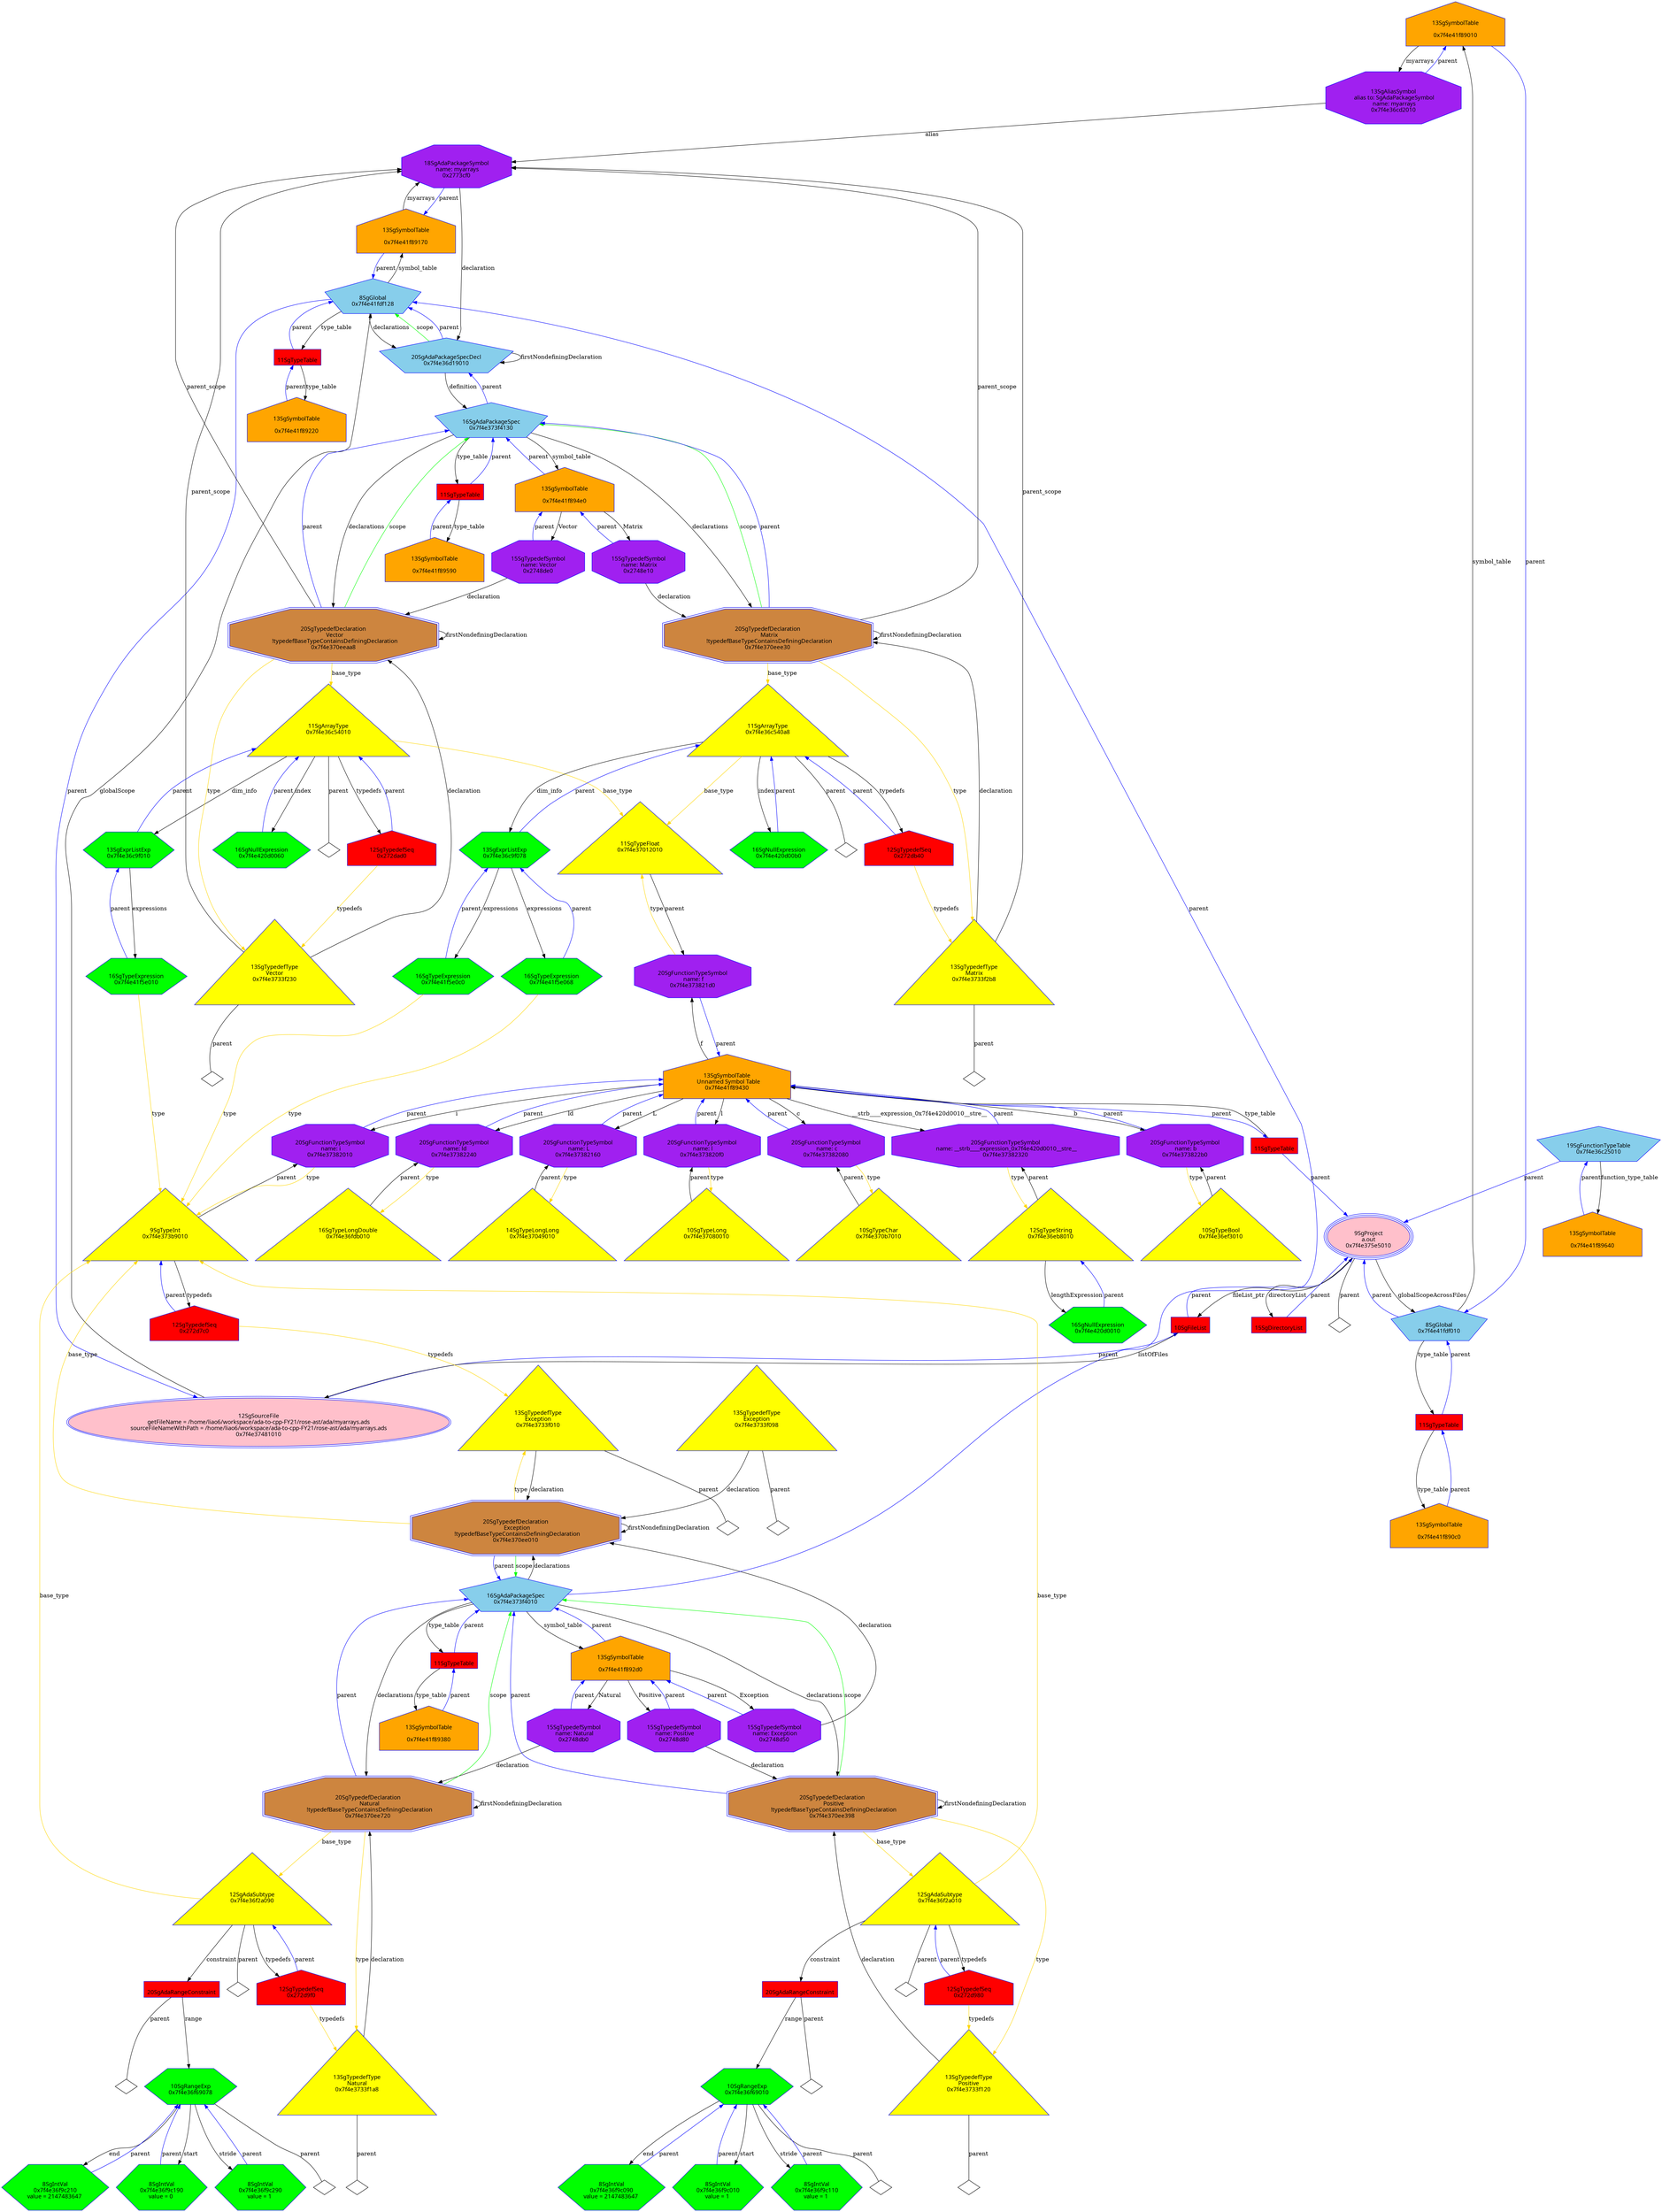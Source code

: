 digraph "Gmyarrays.ads.dot" {
"0x7f4e41f89010"[label="\n13SgSymbolTable\n  \n  0x7f4e41f89010  " shape=house,regular=0,URL="\N",tooltip="more info at \N",sides=5,peripheries=1,color="blue",fillcolor=orange,fontname="7x13bold",fontcolor=black,style=filled];
"0x7f4e41f89010" -> "0x7f4e36cd2010"[label="myarrays" dir=forward ];
"0x7f4e41f89010" -> "0x7f4e41fdf010"[label="parent" color="blue" dir=forward ];
"0x7f4e41f890c0"[label="\n13SgSymbolTable\n  \n  0x7f4e41f890c0  " shape=house,regular=0,URL="\N",tooltip="more info at \N",sides=5,peripheries=1,color="blue",fillcolor=orange,fontname="7x13bold",fontcolor=black,style=filled];
"0x7f4e41f890c0" -> "0x2686b60"[label="parent" color="blue" dir=forward ];
"0x7f4e41f89170"[label="\n13SgSymbolTable\n  \n  0x7f4e41f89170  " shape=house,regular=0,URL="\N",tooltip="more info at \N",sides=5,peripheries=1,color="blue",fillcolor=orange,fontname="7x13bold",fontcolor=black,style=filled];
"0x7f4e41f89170" -> "0x2773cf0"[label="myarrays" dir=forward ];
"0x7f4e41f89170" -> "0x7f4e41fdf128"[label="parent" color="blue" dir=forward ];
"0x7f4e41f89220"[label="\n13SgSymbolTable\n  \n  0x7f4e41f89220  " shape=house,regular=0,URL="\N",tooltip="more info at \N",sides=5,peripheries=1,color="blue",fillcolor=orange,fontname="7x13bold",fontcolor=black,style=filled];
"0x7f4e41f89220" -> "0x2686b88"[label="parent" color="blue" dir=forward ];
"0x7f4e41f892d0"[label="\n13SgSymbolTable\n  \n  0x7f4e41f892d0  " shape=house,regular=0,URL="\N",tooltip="more info at \N",sides=5,peripheries=1,color="blue",fillcolor=orange,fontname="7x13bold",fontcolor=black,style=filled];
"0x7f4e41f892d0" -> "0x2748db0"[label="Natural" dir=forward ];
"0x7f4e41f892d0" -> "0x2748d80"[label="Positive" dir=forward ];
"0x7f4e41f892d0" -> "0x2748d50"[label="Exception" dir=forward ];
"0x7f4e41f892d0" -> "0x7f4e373f4010"[label="parent" color="blue" dir=forward ];
"0x7f4e41f89380"[label="\n13SgSymbolTable\n  \n  0x7f4e41f89380  " shape=house,regular=0,URL="\N",tooltip="more info at \N",sides=5,peripheries=1,color="blue",fillcolor=orange,fontname="7x13bold",fontcolor=black,style=filled];
"0x7f4e41f89380" -> "0x2686bb0"[label="parent" color="blue" dir=forward ];
"0x7f4e41f89430"[label="\n13SgSymbolTable\n  Unnamed Symbol Table\n  0x7f4e41f89430  " shape=house,regular=0,URL="\N",tooltip="more info at \N",sides=5,peripheries=1,color="blue",fillcolor=orange,fontname="7x13bold",fontcolor=black,style=filled];
"0x7f4e41f89430" -> "0x7f4e37382320"[label="__strb____expression_0x7f4e420d0010__stre__" dir=forward ];
"0x7f4e41f89430" -> "0x7f4e373822b0"[label="b" dir=forward ];
"0x7f4e41f89430" -> "0x7f4e37382240"[label="ld" dir=forward ];
"0x7f4e41f89430" -> "0x7f4e373821d0"[label="f" dir=forward ];
"0x7f4e41f89430" -> "0x7f4e37382160"[label="L" dir=forward ];
"0x7f4e41f89430" -> "0x7f4e373820f0"[label="l" dir=forward ];
"0x7f4e41f89430" -> "0x7f4e37382080"[label="c" dir=forward ];
"0x7f4e41f89430" -> "0x7f4e37382010"[label="i" dir=forward ];
"0x7f4e41f89430" -> "0x2686bd8"[label="parent" color="blue" dir=forward ];
"0x7f4e41f894e0"[label="\n13SgSymbolTable\n  \n  0x7f4e41f894e0  " shape=house,regular=0,URL="\N",tooltip="more info at \N",sides=5,peripheries=1,color="blue",fillcolor=orange,fontname="7x13bold",fontcolor=black,style=filled];
"0x7f4e41f894e0" -> "0x2748e10"[label="Matrix" dir=forward ];
"0x7f4e41f894e0" -> "0x2748de0"[label="Vector" dir=forward ];
"0x7f4e41f894e0" -> "0x7f4e373f4130"[label="parent" color="blue" dir=forward ];
"0x7f4e41f89590"[label="\n13SgSymbolTable\n  \n  0x7f4e41f89590  " shape=house,regular=0,URL="\N",tooltip="more info at \N",sides=5,peripheries=1,color="blue",fillcolor=orange,fontname="7x13bold",fontcolor=black,style=filled];
"0x7f4e41f89590" -> "0x2686c00"[label="parent" color="blue" dir=forward ];
"0x7f4e41f89640"[label="\n13SgSymbolTable\n  \n  0x7f4e41f89640  " shape=house,regular=0,URL="\N",tooltip="more info at \N",sides=5,peripheries=1,color="blue",fillcolor=orange,fontname="7x13bold",fontcolor=black,style=filled];
"0x7f4e41f89640" -> "0x7f4e36c25010"[label="parent" color="blue" dir=forward ];
"0x2760460"[label="\n20SgAdaRangeConstraint" shape=polygon,regular=0,URL="\N",tooltip="more info at \N",sides=4,peripheries=1,color="blue",fillcolor=red,fontname="7x13bold",fontcolor=black,style=filled];
"0x2760460" -> "0x7f4e36f69010"[label="range" dir=forward ];
"0x2760460" -> "0x2760460__parent__null"[label="parent" dir=none ];
"0x2760460__parent__null"[label="" shape=diamond ];
"0x2760488"[label="\n20SgAdaRangeConstraint" shape=polygon,regular=0,URL="\N",tooltip="more info at \N",sides=4,peripheries=1,color="blue",fillcolor=red,fontname="7x13bold",fontcolor=black,style=filled];
"0x2760488" -> "0x7f4e36f69078"[label="range" dir=forward ];
"0x2760488" -> "0x2760488__parent__null"[label="parent" dir=none ];
"0x2760488__parent__null"[label="" shape=diamond ];
"0x7f4e37481010"[label="\n12SgSourceFile\n  getFileName = /home/liao6/workspace/ada-to-cpp-FY21/rose-ast/ada/myarrays.ads  \n  sourceFileNameWithPath = /home/liao6/workspace/ada-to-cpp-FY21/rose-ast/ada/myarrays.ads  \n  0x7f4e37481010  " shape=ellipse,regular=0,URL="\N",tooltip="more info at \N",sides=5,peripheries=2,color="blue",fillcolor=pink,fontname="7x13bold",fontcolor=black,style=filled];
"0x7f4e37481010" -> "0x7f4e41fdf128"[label="globalScope" dir=forward ];
"0x7f4e37481010" -> "0x264c100"[label="parent" color="blue" dir=forward ];
"0x264c100"[label="\n10SgFileList" shape=polygon,regular=0,URL="\N",tooltip="more info at \N",sides=4,peripheries=1,color="blue",fillcolor=red,fontname="7x13bold",fontcolor=black,style=filled];
"0x264c100" -> "0x7f4e37481010"[label="listOfFiles" dir=forward ];
"0x264c100" -> "0x7f4e375e5010"[label="parent" color="blue" dir=forward ];
"0x266b510"[label="\n15SgDirectoryList" shape=polygon,regular=0,URL="\N",tooltip="more info at \N",sides=4,peripheries=1,color="blue",fillcolor=red,fontname="7x13bold",fontcolor=black,style=filled];
"0x266b510" -> "0x7f4e375e5010"[label="parent" color="blue" dir=forward ];
"0x7f4e375e5010"[label="\n9SgProject\n  a.out  \n  0x7f4e375e5010  " shape=ellipse,regular=0,URL="\N",tooltip="more info at \N",sides=5,peripheries=3,color="blue",fillcolor=pink,fontname="7x13bold",fontcolor=black,style=filled];
"0x7f4e375e5010" -> "0x264c100"[label="fileList_ptr" dir=forward ];
"0x7f4e375e5010" -> "0x266b510"[label="directoryList" dir=forward ];
"0x7f4e375e5010" -> "0x7f4e41fdf010"[label="globalScopeAcrossFiles" dir=forward ];
"0x7f4e375e5010" -> "0x7f4e375e5010__parent__null"[label="parent" dir=none ];
"0x7f4e375e5010__parent__null"[label="" shape=diamond ];
"0x272d7c0"[label="\n12SgTypedefSeq\n  0x272d7c0  " shape=house,regular=0,URL="\N",tooltip="more info at \N",sides=5,peripheries=1,color="blue",fillcolor=red,fontname="7x13bold",fontcolor=black,style=filled];
"0x272d7c0" -> "0x7f4e3733f010"[label="typedefs" color="gold1" dir=forward ];
"0x272d7c0" -> "0x7f4e373b9010"[label="parent" color="blue" dir=forward ];
"0x272d980"[label="\n12SgTypedefSeq\n  0x272d980  " shape=house,regular=0,URL="\N",tooltip="more info at \N",sides=5,peripheries=1,color="blue",fillcolor=red,fontname="7x13bold",fontcolor=black,style=filled];
"0x272d980" -> "0x7f4e3733f120"[label="typedefs" color="gold1" dir=forward ];
"0x272d980" -> "0x7f4e36f2a010"[label="parent" color="blue" dir=forward ];
"0x272d9f0"[label="\n12SgTypedefSeq\n  0x272d9f0  " shape=house,regular=0,URL="\N",tooltip="more info at \N",sides=5,peripheries=1,color="blue",fillcolor=red,fontname="7x13bold",fontcolor=black,style=filled];
"0x272d9f0" -> "0x7f4e3733f1a8"[label="typedefs" color="gold1" dir=forward ];
"0x272d9f0" -> "0x7f4e36f2a090"[label="parent" color="blue" dir=forward ];
"0x272dad0"[label="\n12SgTypedefSeq\n  0x272dad0  " shape=house,regular=0,URL="\N",tooltip="more info at \N",sides=5,peripheries=1,color="blue",fillcolor=red,fontname="7x13bold",fontcolor=black,style=filled];
"0x272dad0" -> "0x7f4e3733f230"[label="typedefs" color="gold1" dir=forward ];
"0x272dad0" -> "0x7f4e36c54010"[label="parent" color="blue" dir=forward ];
"0x272db40"[label="\n12SgTypedefSeq\n  0x272db40  " shape=house,regular=0,URL="\N",tooltip="more info at \N",sides=5,peripheries=1,color="blue",fillcolor=red,fontname="7x13bold",fontcolor=black,style=filled];
"0x272db40" -> "0x7f4e3733f2b8"[label="typedefs" color="gold1" dir=forward ];
"0x272db40" -> "0x7f4e36c540a8"[label="parent" color="blue" dir=forward ];
"0x2686b60"[label="\n11SgTypeTable" shape=polygon,regular=0,URL="\N",tooltip="more info at \N",sides=4,peripheries=1,color="blue",fillcolor=red,fontname="7x13bold",fontcolor=black,style=filled];
"0x2686b60" -> "0x7f4e41f890c0"[label="type_table" dir=forward ];
"0x2686b60" -> "0x7f4e41fdf010"[label="parent" color="blue" dir=forward ];
"0x2686b88"[label="\n11SgTypeTable" shape=polygon,regular=0,URL="\N",tooltip="more info at \N",sides=4,peripheries=1,color="blue",fillcolor=red,fontname="7x13bold",fontcolor=black,style=filled];
"0x2686b88" -> "0x7f4e41f89220"[label="type_table" dir=forward ];
"0x2686b88" -> "0x7f4e41fdf128"[label="parent" color="blue" dir=forward ];
"0x2686bb0"[label="\n11SgTypeTable" shape=polygon,regular=0,URL="\N",tooltip="more info at \N",sides=4,peripheries=1,color="blue",fillcolor=red,fontname="7x13bold",fontcolor=black,style=filled];
"0x2686bb0" -> "0x7f4e41f89380"[label="type_table" dir=forward ];
"0x2686bb0" -> "0x7f4e373f4010"[label="parent" color="blue" dir=forward ];
"0x2686bd8"[label="\n11SgTypeTable" shape=polygon,regular=0,URL="\N",tooltip="more info at \N",sides=4,peripheries=1,color="blue",fillcolor=red,fontname="7x13bold",fontcolor=black,style=filled];
"0x2686bd8" -> "0x7f4e41f89430"[label="type_table" dir=forward ];
"0x2686bd8" -> "0x7f4e375e5010"[label="parent" color="blue" dir=forward ];
"0x2686c00"[label="\n11SgTypeTable" shape=polygon,regular=0,URL="\N",tooltip="more info at \N",sides=4,peripheries=1,color="blue",fillcolor=red,fontname="7x13bold",fontcolor=black,style=filled];
"0x2686c00" -> "0x7f4e41f89590"[label="type_table" dir=forward ];
"0x2686c00" -> "0x7f4e373f4130"[label="parent" color="blue" dir=forward ];
"0x7f4e370b7010"[label="\n10SgTypeChar\n  0x7f4e370b7010  \n   \n   " shape=polygon,regular=0,URL="\N",tooltip="more info at \N",sides=3,peripheries=1,color="blue",fillcolor=yellow,fontname="7x13bold",fontcolor=black,style=filled];
"0x7f4e370b7010" -> "0x7f4e37382080"[label="parent" dir=forward ];
"0x7f4e373b9010"[label="\n9SgTypeInt\n  0x7f4e373b9010  \n   \n   " shape=polygon,regular=0,URL="\N",tooltip="more info at \N",sides=3,peripheries=1,color="blue",fillcolor=yellow,fontname="7x13bold",fontcolor=black,style=filled];
"0x7f4e373b9010" -> "0x272d7c0"[label="typedefs" dir=forward ];
"0x7f4e373b9010" -> "0x7f4e37382010"[label="parent" dir=forward ];
"0x7f4e37080010"[label="\n10SgTypeLong\n  0x7f4e37080010  \n   \n   " shape=polygon,regular=0,URL="\N",tooltip="more info at \N",sides=3,peripheries=1,color="blue",fillcolor=yellow,fontname="7x13bold",fontcolor=black,style=filled];
"0x7f4e37080010" -> "0x7f4e373820f0"[label="parent" dir=forward ];
"0x7f4e37012010"[label="\n11SgTypeFloat\n  0x7f4e37012010  \n   \n   " shape=polygon,regular=0,URL="\N",tooltip="more info at \N",sides=3,peripheries=1,color="blue",fillcolor=yellow,fontname="7x13bold",fontcolor=black,style=filled];
"0x7f4e37012010" -> "0x7f4e373821d0"[label="parent" dir=forward ];
"0x7f4e37049010"[label="\n14SgTypeLongLong\n  0x7f4e37049010  \n   \n   " shape=polygon,regular=0,URL="\N",tooltip="more info at \N",sides=3,peripheries=1,color="blue",fillcolor=yellow,fontname="7x13bold",fontcolor=black,style=filled];
"0x7f4e37049010" -> "0x7f4e37382160"[label="parent" dir=forward ];
"0x7f4e36fdb010"[label="\n16SgTypeLongDouble\n  0x7f4e36fdb010  \n   \n   " shape=polygon,regular=0,URL="\N",tooltip="more info at \N",sides=3,peripheries=1,color="blue",fillcolor=yellow,fontname="7x13bold",fontcolor=black,style=filled];
"0x7f4e36fdb010" -> "0x7f4e37382240"[label="parent" dir=forward ];
"0x7f4e36eb8010"[label="\n12SgTypeString\n  0x7f4e36eb8010  \n   \n   " shape=polygon,regular=0,URL="\N",tooltip="more info at \N",sides=3,peripheries=1,color="blue",fillcolor=yellow,fontname="7x13bold",fontcolor=black,style=filled];
"0x7f4e36eb8010" -> "0x7f4e420d0010"[label="lengthExpression" dir=forward ];
"0x7f4e36eb8010" -> "0x7f4e37382320"[label="parent" dir=forward ];
"0x7f4e36ef3010"[label="\n10SgTypeBool\n  0x7f4e36ef3010  \n   \n   " shape=polygon,regular=0,URL="\N",tooltip="more info at \N",sides=3,peripheries=1,color="blue",fillcolor=yellow,fontname="7x13bold",fontcolor=black,style=filled];
"0x7f4e36ef3010" -> "0x7f4e373822b0"[label="parent" dir=forward ];
"0x7f4e3733f010"[label="\n13SgTypedefType\nException\n  0x7f4e3733f010  \n   \n   " shape=polygon,regular=0,URL="\N",tooltip="more info at \N",sides=3,peripheries=1,color="blue",fillcolor=yellow,fontname="7x13bold",fontcolor=black,style=filled];
"0x7f4e3733f010" -> "0x7f4e370ee010"[label="declaration" dir=forward ];
"0x7f4e3733f010" -> "0x7f4e3733f010__parent__null"[label="parent" dir=none ];
"0x7f4e3733f010__parent__null"[label="" shape=diamond ];
"0x7f4e3733f098"[label="\n13SgTypedefType\nException\n  0x7f4e3733f098  \n   \n   " shape=polygon,regular=0,URL="\N",tooltip="more info at \N",sides=3,peripheries=1,color="blue",fillcolor=yellow,fontname="7x13bold",fontcolor=black,style=filled];
"0x7f4e3733f098" -> "0x7f4e370ee010"[label="declaration" dir=forward ];
"0x7f4e3733f098" -> "0x7f4e3733f098__parent__null"[label="parent" dir=none ];
"0x7f4e3733f098__parent__null"[label="" shape=diamond ];
"0x7f4e3733f120"[label="\n13SgTypedefType\nPositive\n  0x7f4e3733f120  \n   \n   " shape=polygon,regular=0,URL="\N",tooltip="more info at \N",sides=3,peripheries=1,color="blue",fillcolor=yellow,fontname="7x13bold",fontcolor=black,style=filled];
"0x7f4e3733f120" -> "0x7f4e370ee398"[label="declaration" dir=forward ];
"0x7f4e3733f120" -> "0x7f4e3733f120__parent__null"[label="parent" dir=none ];
"0x7f4e3733f120__parent__null"[label="" shape=diamond ];
"0x7f4e3733f1a8"[label="\n13SgTypedefType\nNatural\n  0x7f4e3733f1a8  \n   \n   " shape=polygon,regular=0,URL="\N",tooltip="more info at \N",sides=3,peripheries=1,color="blue",fillcolor=yellow,fontname="7x13bold",fontcolor=black,style=filled];
"0x7f4e3733f1a8" -> "0x7f4e370ee720"[label="declaration" dir=forward ];
"0x7f4e3733f1a8" -> "0x7f4e3733f1a8__parent__null"[label="parent" dir=none ];
"0x7f4e3733f1a8__parent__null"[label="" shape=diamond ];
"0x7f4e3733f230"[label="\n13SgTypedefType\nVector\n  0x7f4e3733f230  \n   \n   " shape=polygon,regular=0,URL="\N",tooltip="more info at \N",sides=3,peripheries=1,color="blue",fillcolor=yellow,fontname="7x13bold",fontcolor=black,style=filled];
"0x7f4e3733f230" -> "0x2773cf0"[label="parent_scope" dir=forward ];
"0x7f4e3733f230" -> "0x7f4e370eeaa8"[label="declaration" dir=forward ];
"0x7f4e3733f230" -> "0x7f4e3733f230__parent__null"[label="parent" dir=none ];
"0x7f4e3733f230__parent__null"[label="" shape=diamond ];
"0x7f4e3733f2b8"[label="\n13SgTypedefType\nMatrix\n  0x7f4e3733f2b8  \n   \n   " shape=polygon,regular=0,URL="\N",tooltip="more info at \N",sides=3,peripheries=1,color="blue",fillcolor=yellow,fontname="7x13bold",fontcolor=black,style=filled];
"0x7f4e3733f2b8" -> "0x2773cf0"[label="parent_scope" dir=forward ];
"0x7f4e3733f2b8" -> "0x7f4e370eee30"[label="declaration" dir=forward ];
"0x7f4e3733f2b8" -> "0x7f4e3733f2b8__parent__null"[label="parent" dir=none ];
"0x7f4e3733f2b8__parent__null"[label="" shape=diamond ];
"0x7f4e36c54010"[label="\n11SgArrayType\n  0x7f4e36c54010  \n   \n   " shape=polygon,regular=0,URL="\N",tooltip="more info at \N",sides=3,peripheries=1,color="blue",fillcolor=yellow,fontname="7x13bold",fontcolor=black,style=filled];
"0x7f4e36c54010" -> "0x7f4e37012010"[label="base_type" color="gold1" dir=forward ];
"0x7f4e36c54010" -> "0x7f4e420d0060"[label="index" dir=forward ];
"0x7f4e36c54010" -> "0x7f4e36c9f010"[label="dim_info" dir=forward ];
"0x7f4e36c54010" -> "0x272dad0"[label="typedefs" dir=forward ];
"0x7f4e36c54010" -> "0x7f4e36c54010__parent__null"[label="parent" dir=none ];
"0x7f4e36c54010__parent__null"[label="" shape=diamond ];
"0x7f4e36c540a8"[label="\n11SgArrayType\n  0x7f4e36c540a8  \n   \n   " shape=polygon,regular=0,URL="\N",tooltip="more info at \N",sides=3,peripheries=1,color="blue",fillcolor=yellow,fontname="7x13bold",fontcolor=black,style=filled];
"0x7f4e36c540a8" -> "0x7f4e37012010"[label="base_type" color="gold1" dir=forward ];
"0x7f4e36c540a8" -> "0x7f4e420d00b0"[label="index" dir=forward ];
"0x7f4e36c540a8" -> "0x7f4e36c9f078"[label="dim_info" dir=forward ];
"0x7f4e36c540a8" -> "0x272db40"[label="typedefs" dir=forward ];
"0x7f4e36c540a8" -> "0x7f4e36c540a8__parent__null"[label="parent" dir=none ];
"0x7f4e36c540a8__parent__null"[label="" shape=diamond ];
"0x7f4e36f2a010"[label="\n12SgAdaSubtype\n  0x7f4e36f2a010  \n   \n   " shape=polygon,regular=0,URL="\N",tooltip="more info at \N",sides=3,peripheries=1,color="blue",fillcolor=yellow,fontname="7x13bold",fontcolor=black,style=filled];
"0x7f4e36f2a010" -> "0x7f4e373b9010"[label="base_type" color="gold1" dir=forward ];
"0x7f4e36f2a010" -> "0x2760460"[label="constraint" dir=forward ];
"0x7f4e36f2a010" -> "0x272d980"[label="typedefs" dir=forward ];
"0x7f4e36f2a010" -> "0x7f4e36f2a010__parent__null"[label="parent" dir=none ];
"0x7f4e36f2a010__parent__null"[label="" shape=diamond ];
"0x7f4e36f2a090"[label="\n12SgAdaSubtype\n  0x7f4e36f2a090  \n   \n   " shape=polygon,regular=0,URL="\N",tooltip="more info at \N",sides=3,peripheries=1,color="blue",fillcolor=yellow,fontname="7x13bold",fontcolor=black,style=filled];
"0x7f4e36f2a090" -> "0x7f4e373b9010"[label="base_type" color="gold1" dir=forward ];
"0x7f4e36f2a090" -> "0x2760488"[label="constraint" dir=forward ];
"0x7f4e36f2a090" -> "0x272d9f0"[label="typedefs" dir=forward ];
"0x7f4e36f2a090" -> "0x7f4e36f2a090__parent__null"[label="parent" dir=none ];
"0x7f4e36f2a090__parent__null"[label="" shape=diamond ];
"0x7f4e41fdf010"[label="\n8SgGlobal\n  0x7f4e41fdf010  " shape=polygon,regular=0,URL="\N",tooltip="more info at \N",sides=5,peripheries=1,color="blue",fillcolor=skyblue,fontname="7x13bold",fontcolor=black,style=filled];
"0x7f4e41fdf010" -> "0x7f4e41f89010"[label="symbol_table" dir=forward ];
"0x7f4e41fdf010" -> "0x2686b60"[label="type_table" dir=forward ];
"0x7f4e41fdf010" -> "0x7f4e375e5010"[label="parent" color="blue" dir=forward ];
"0x7f4e41fdf128"[label="\n8SgGlobal\n  0x7f4e41fdf128  " shape=polygon,regular=0,URL="\N",tooltip="more info at \N",sides=5,peripheries=1,color="blue",fillcolor=skyblue,fontname="7x13bold",fontcolor=black,style=filled];
"0x7f4e41fdf128" -> "0x7f4e36d19010"[label="declarations" dir=forward ];
"0x7f4e41fdf128" -> "0x7f4e41f89170"[label="symbol_table" dir=forward ];
"0x7f4e41fdf128" -> "0x2686b88"[label="type_table" dir=forward ];
"0x7f4e41fdf128" -> "0x7f4e37481010"[label="parent" color="blue" dir=forward ];
"0x7f4e36c25010"[label="\n19SgFunctionTypeTable\n  0x7f4e36c25010  " shape=polygon,regular=0,URL="\N",tooltip="more info at \N",sides=5,peripheries=1,color="blue",fillcolor=skyblue,fontname="7x13bold",fontcolor=black,style=filled];
"0x7f4e36c25010" -> "0x7f4e41f89640"[label="function_type_table" dir=forward ];
"0x7f4e36c25010" -> "0x7f4e375e5010"[label="parent" color="blue" dir=forward ];
"0x7f4e370ee010"[label="\n20SgTypedefDeclaration\n  Exception\n  !typedefBaseTypeContainsDefiningDeclaration\n  0x7f4e370ee010  " shape=polygon,regular=0,URL="\N",tooltip="more info at \N",sides=8,peripheries=2,color="blue",fillcolor=peru,fontname="7x13bold",fontcolor=black,style=filled];
"0x7f4e370ee010" -> "0x7f4e373b9010"[label="base_type" color="gold1" dir=forward ];
"0x7f4e370ee010" -> "0x7f4e3733f010"[label="type" color="gold1" dir=forward ];
"0x7f4e370ee010" -> "0x7f4e373f4010"[label="scope" color="green" dir=forward ];
"0x7f4e370ee010" -> "0x7f4e370ee010"[label="firstNondefiningDeclaration" dir=forward ];
"0x7f4e370ee010" -> "0x7f4e373f4010"[label="parent" color="blue" dir=forward ];
"0x7f4e370ee398"[label="\n20SgTypedefDeclaration\n  Positive\n  !typedefBaseTypeContainsDefiningDeclaration\n  0x7f4e370ee398  " shape=polygon,regular=0,URL="\N",tooltip="more info at \N",sides=8,peripheries=2,color="blue",fillcolor=peru,fontname="7x13bold",fontcolor=black,style=filled];
"0x7f4e370ee398" -> "0x7f4e36f2a010"[label="base_type" color="gold1" dir=forward ];
"0x7f4e370ee398" -> "0x7f4e3733f120"[label="type" color="gold1" dir=forward ];
"0x7f4e370ee398" -> "0x7f4e373f4010"[label="scope" color="green" dir=forward ];
"0x7f4e370ee398" -> "0x7f4e370ee398"[label="firstNondefiningDeclaration" dir=forward ];
"0x7f4e370ee398" -> "0x7f4e373f4010"[label="parent" color="blue" dir=forward ];
"0x7f4e370ee720"[label="\n20SgTypedefDeclaration\n  Natural\n  !typedefBaseTypeContainsDefiningDeclaration\n  0x7f4e370ee720  " shape=polygon,regular=0,URL="\N",tooltip="more info at \N",sides=8,peripheries=2,color="blue",fillcolor=peru,fontname="7x13bold",fontcolor=black,style=filled];
"0x7f4e370ee720" -> "0x7f4e36f2a090"[label="base_type" color="gold1" dir=forward ];
"0x7f4e370ee720" -> "0x7f4e3733f1a8"[label="type" color="gold1" dir=forward ];
"0x7f4e370ee720" -> "0x7f4e373f4010"[label="scope" color="green" dir=forward ];
"0x7f4e370ee720" -> "0x7f4e370ee720"[label="firstNondefiningDeclaration" dir=forward ];
"0x7f4e370ee720" -> "0x7f4e373f4010"[label="parent" color="blue" dir=forward ];
"0x7f4e370eeaa8"[label="\n20SgTypedefDeclaration\n  Vector\n  !typedefBaseTypeContainsDefiningDeclaration\n  0x7f4e370eeaa8  " shape=polygon,regular=0,URL="\N",tooltip="more info at \N",sides=8,peripheries=2,color="blue",fillcolor=peru,fontname="7x13bold",fontcolor=black,style=filled];
"0x7f4e370eeaa8" -> "0x7f4e36c54010"[label="base_type" color="gold1" dir=forward ];
"0x7f4e370eeaa8" -> "0x7f4e3733f230"[label="type" color="gold1" dir=forward ];
"0x7f4e370eeaa8" -> "0x2773cf0"[label="parent_scope" dir=forward ];
"0x7f4e370eeaa8" -> "0x7f4e373f4130"[label="scope" color="green" dir=forward ];
"0x7f4e370eeaa8" -> "0x7f4e370eeaa8"[label="firstNondefiningDeclaration" dir=forward ];
"0x7f4e370eeaa8" -> "0x7f4e373f4130"[label="parent" color="blue" dir=forward ];
"0x7f4e370eee30"[label="\n20SgTypedefDeclaration\n  Matrix\n  !typedefBaseTypeContainsDefiningDeclaration\n  0x7f4e370eee30  " shape=polygon,regular=0,URL="\N",tooltip="more info at \N",sides=8,peripheries=2,color="blue",fillcolor=peru,fontname="7x13bold",fontcolor=black,style=filled];
"0x7f4e370eee30" -> "0x7f4e36c540a8"[label="base_type" color="gold1" dir=forward ];
"0x7f4e370eee30" -> "0x7f4e3733f2b8"[label="type" color="gold1" dir=forward ];
"0x7f4e370eee30" -> "0x2773cf0"[label="parent_scope" dir=forward ];
"0x7f4e370eee30" -> "0x7f4e373f4130"[label="scope" color="green" dir=forward ];
"0x7f4e370eee30" -> "0x7f4e370eee30"[label="firstNondefiningDeclaration" dir=forward ];
"0x7f4e370eee30" -> "0x7f4e373f4130"[label="parent" color="blue" dir=forward ];
"0x7f4e373f4010"[label="\n16SgAdaPackageSpec\n  0x7f4e373f4010  " shape=polygon,regular=0,URL="\N",tooltip="more info at \N",sides=5,peripheries=1,color="blue",fillcolor=skyblue,fontname="7x13bold",fontcolor=black,style=filled];
"0x7f4e373f4010" -> "0x7f4e370ee010"[label="declarations" dir=forward ];
"0x7f4e373f4010" -> "0x7f4e370ee398"[label="declarations" dir=forward ];
"0x7f4e373f4010" -> "0x7f4e370ee720"[label="declarations" dir=forward ];
"0x7f4e373f4010" -> "0x7f4e41f892d0"[label="symbol_table" dir=forward ];
"0x7f4e373f4010" -> "0x2686bb0"[label="type_table" dir=forward ];
"0x7f4e373f4010" -> "0x7f4e41fdf128"[label="parent" color="blue" dir=forward ];
"0x7f4e373f4130"[label="\n16SgAdaPackageSpec\n  0x7f4e373f4130  " shape=polygon,regular=0,URL="\N",tooltip="more info at \N",sides=5,peripheries=1,color="blue",fillcolor=skyblue,fontname="7x13bold",fontcolor=black,style=filled];
"0x7f4e373f4130" -> "0x7f4e370eeaa8"[label="declarations" dir=forward ];
"0x7f4e373f4130" -> "0x7f4e370eee30"[label="declarations" dir=forward ];
"0x7f4e373f4130" -> "0x7f4e41f894e0"[label="symbol_table" dir=forward ];
"0x7f4e373f4130" -> "0x2686c00"[label="type_table" dir=forward ];
"0x7f4e373f4130" -> "0x7f4e36d19010"[label="parent" color="blue" dir=forward ];
"0x7f4e36d19010"[label="\n20SgAdaPackageSpecDecl\n  0x7f4e36d19010  " shape=polygon,regular=0,URL="\N",tooltip="more info at \N",sides=5,peripheries=1,color="blue",fillcolor=skyblue,fontname="7x13bold",fontcolor=black,style=filled];
"0x7f4e36d19010" -> "0x7f4e373f4130"[label="definition" dir=forward ];
"0x7f4e36d19010" -> "0x7f4e41fdf128"[label="scope" color="green" dir=forward ];
"0x7f4e36d19010" -> "0x7f4e36d19010"[label="firstNondefiningDeclaration" dir=forward ];
"0x7f4e36d19010" -> "0x7f4e41fdf128"[label="parent" color="blue" dir=forward ];
"0x7f4e41f5e010"[label="\n16SgTypeExpression\n  0x7f4e41f5e010  " shape=polygon,regular=0,URL="\N",tooltip="more info at \N",sides=6,peripheries=1,color="blue",fillcolor=green,fontname="7x13bold",fontcolor=black,style=filled];
"0x7f4e41f5e010" -> "0x7f4e373b9010"[label="type" color="gold1" dir=forward ];
"0x7f4e41f5e010" -> "0x7f4e36c9f010"[label="parent" color="blue" dir=forward ];
"0x7f4e41f5e068"[label="\n16SgTypeExpression\n  0x7f4e41f5e068  " shape=polygon,regular=0,URL="\N",tooltip="more info at \N",sides=6,peripheries=1,color="blue",fillcolor=green,fontname="7x13bold",fontcolor=black,style=filled];
"0x7f4e41f5e068" -> "0x7f4e373b9010"[label="type" color="gold1" dir=forward ];
"0x7f4e41f5e068" -> "0x7f4e36c9f078"[label="parent" color="blue" dir=forward ];
"0x7f4e41f5e0c0"[label="\n16SgTypeExpression\n  0x7f4e41f5e0c0  " shape=polygon,regular=0,URL="\N",tooltip="more info at \N",sides=6,peripheries=1,color="blue",fillcolor=green,fontname="7x13bold",fontcolor=black,style=filled];
"0x7f4e41f5e0c0" -> "0x7f4e373b9010"[label="type" color="gold1" dir=forward ];
"0x7f4e41f5e0c0" -> "0x7f4e36c9f078"[label="parent" color="blue" dir=forward ];
"0x7f4e36f9c010"[label="\n8SgIntVal\n  0x7f4e36f9c010  \n value = 1  " shape=polygon,regular=0,URL="\N",tooltip="more info at \N",sides=6,peripheries=1,color="blue",fillcolor=green,fontname="7x13bold",fontcolor=black,style=filled];
"0x7f4e36f9c010" -> "0x7f4e36f69010"[label="parent" color="blue" dir=forward ];
"0x7f4e36f9c090"[label="\n8SgIntVal\n  0x7f4e36f9c090  \n value = 2147483647  " shape=polygon,regular=0,URL="\N",tooltip="more info at \N",sides=6,peripheries=1,color="blue",fillcolor=green,fontname="7x13bold",fontcolor=black,style=filled];
"0x7f4e36f9c090" -> "0x7f4e36f69010"[label="parent" color="blue" dir=forward ];
"0x7f4e36f9c110"[label="\n8SgIntVal\n  0x7f4e36f9c110  \n value = 1  " shape=polygon,regular=0,URL="\N",tooltip="more info at \N",sides=6,peripheries=1,color="blue",fillcolor=green,fontname="7x13bold",fontcolor=black,style=filled];
"0x7f4e36f9c110" -> "0x7f4e36f69010"[label="parent" color="blue" dir=forward ];
"0x7f4e36f9c190"[label="\n8SgIntVal\n  0x7f4e36f9c190  \n value = 0  " shape=polygon,regular=0,URL="\N",tooltip="more info at \N",sides=6,peripheries=1,color="blue",fillcolor=green,fontname="7x13bold",fontcolor=black,style=filled];
"0x7f4e36f9c190" -> "0x7f4e36f69078"[label="parent" color="blue" dir=forward ];
"0x7f4e36f9c210"[label="\n8SgIntVal\n  0x7f4e36f9c210  \n value = 2147483647  " shape=polygon,regular=0,URL="\N",tooltip="more info at \N",sides=6,peripheries=1,color="blue",fillcolor=green,fontname="7x13bold",fontcolor=black,style=filled];
"0x7f4e36f9c210" -> "0x7f4e36f69078"[label="parent" color="blue" dir=forward ];
"0x7f4e36f9c290"[label="\n8SgIntVal\n  0x7f4e36f9c290  \n value = 1  " shape=polygon,regular=0,URL="\N",tooltip="more info at \N",sides=6,peripheries=1,color="blue",fillcolor=green,fontname="7x13bold",fontcolor=black,style=filled];
"0x7f4e36f9c290" -> "0x7f4e36f69078"[label="parent" color="blue" dir=forward ];
"0x7f4e420d0010"[label="\n16SgNullExpression\n  0x7f4e420d0010  " shape=polygon,regular=0,URL="\N",tooltip="more info at \N",sides=6,peripheries=1,color="blue",fillcolor=green,fontname="7x13bold",fontcolor=black,style=filled];
"0x7f4e420d0010" -> "0x7f4e36eb8010"[label="parent" color="blue" dir=forward ];
"0x7f4e420d0060"[label="\n16SgNullExpression\n  0x7f4e420d0060  " shape=polygon,regular=0,URL="\N",tooltip="more info at \N",sides=6,peripheries=1,color="blue",fillcolor=green,fontname="7x13bold",fontcolor=black,style=filled];
"0x7f4e420d0060" -> "0x7f4e36c54010"[label="parent" color="blue" dir=forward ];
"0x7f4e420d00b0"[label="\n16SgNullExpression\n  0x7f4e420d00b0  " shape=polygon,regular=0,URL="\N",tooltip="more info at \N",sides=6,peripheries=1,color="blue",fillcolor=green,fontname="7x13bold",fontcolor=black,style=filled];
"0x7f4e420d00b0" -> "0x7f4e36c540a8"[label="parent" color="blue" dir=forward ];
"0x7f4e36f69010"[label="\n10SgRangeExp\n  0x7f4e36f69010  " shape=polygon,regular=0,URL="\N",tooltip="more info at \N",sides=6,peripheries=1,color="blue",fillcolor=green,fontname="7x13bold",fontcolor=black,style=filled];
"0x7f4e36f69010" -> "0x7f4e36f9c010"[label="start" dir=forward ];
"0x7f4e36f69010" -> "0x7f4e36f9c090"[label="end" dir=forward ];
"0x7f4e36f69010" -> "0x7f4e36f9c110"[label="stride" dir=forward ];
"0x7f4e36f69010" -> "0x7f4e36f69010__parent__null"[label="parent" dir=none ];
"0x7f4e36f69010__parent__null"[label="" shape=diamond ];
"0x7f4e36f69078"[label="\n10SgRangeExp\n  0x7f4e36f69078  " shape=polygon,regular=0,URL="\N",tooltip="more info at \N",sides=6,peripheries=1,color="blue",fillcolor=green,fontname="7x13bold",fontcolor=black,style=filled];
"0x7f4e36f69078" -> "0x7f4e36f9c190"[label="start" dir=forward ];
"0x7f4e36f69078" -> "0x7f4e36f9c210"[label="end" dir=forward ];
"0x7f4e36f69078" -> "0x7f4e36f9c290"[label="stride" dir=forward ];
"0x7f4e36f69078" -> "0x7f4e36f69078__parent__null"[label="parent" dir=none ];
"0x7f4e36f69078__parent__null"[label="" shape=diamond ];
"0x7f4e36c9f010"[label="\n13SgExprListExp\n  0x7f4e36c9f010  " shape=polygon,regular=0,URL="\N",tooltip="more info at \N",sides=6,peripheries=1,color="blue",fillcolor=green,fontname="7x13bold",fontcolor=black,style=filled];
"0x7f4e36c9f010" -> "0x7f4e41f5e010"[label="expressions" dir=forward ];
"0x7f4e36c9f010" -> "0x7f4e36c54010"[label="parent" color="blue" dir=forward ];
"0x7f4e36c9f078"[label="\n13SgExprListExp\n  0x7f4e36c9f078  " shape=polygon,regular=0,URL="\N",tooltip="more info at \N",sides=6,peripheries=1,color="blue",fillcolor=green,fontname="7x13bold",fontcolor=black,style=filled];
"0x7f4e36c9f078" -> "0x7f4e41f5e068"[label="expressions" dir=forward ];
"0x7f4e36c9f078" -> "0x7f4e41f5e0c0"[label="expressions" dir=forward ];
"0x7f4e36c9f078" -> "0x7f4e36c540a8"[label="parent" color="blue" dir=forward ];
"0x7f4e37382010"[label="\n20SgFunctionTypeSymbol\n name: i\n  0x7f4e37382010  " shape=polygon,regular=0,URL="\N",tooltip="more info at \N",sides=8,peripheries=1,color="blue",fillcolor=purple,fontname="7x13bold",fontcolor=black,style=filled];
"0x7f4e37382010" -> "0x7f4e373b9010"[label="type" color="gold1" dir=forward ];
"0x7f4e37382010" -> "0x7f4e41f89430"[label="parent" color="blue" dir=forward ];
"0x7f4e37382080"[label="\n20SgFunctionTypeSymbol\n name: c\n  0x7f4e37382080  " shape=polygon,regular=0,URL="\N",tooltip="more info at \N",sides=8,peripheries=1,color="blue",fillcolor=purple,fontname="7x13bold",fontcolor=black,style=filled];
"0x7f4e37382080" -> "0x7f4e370b7010"[label="type" color="gold1" dir=forward ];
"0x7f4e37382080" -> "0x7f4e41f89430"[label="parent" color="blue" dir=forward ];
"0x7f4e373820f0"[label="\n20SgFunctionTypeSymbol\n name: l\n  0x7f4e373820f0  " shape=polygon,regular=0,URL="\N",tooltip="more info at \N",sides=8,peripheries=1,color="blue",fillcolor=purple,fontname="7x13bold",fontcolor=black,style=filled];
"0x7f4e373820f0" -> "0x7f4e37080010"[label="type" color="gold1" dir=forward ];
"0x7f4e373820f0" -> "0x7f4e41f89430"[label="parent" color="blue" dir=forward ];
"0x7f4e37382160"[label="\n20SgFunctionTypeSymbol\n name: L\n  0x7f4e37382160  " shape=polygon,regular=0,URL="\N",tooltip="more info at \N",sides=8,peripheries=1,color="blue",fillcolor=purple,fontname="7x13bold",fontcolor=black,style=filled];
"0x7f4e37382160" -> "0x7f4e37049010"[label="type" color="gold1" dir=forward ];
"0x7f4e37382160" -> "0x7f4e41f89430"[label="parent" color="blue" dir=forward ];
"0x7f4e373821d0"[label="\n20SgFunctionTypeSymbol\n name: f\n  0x7f4e373821d0  " shape=polygon,regular=0,URL="\N",tooltip="more info at \N",sides=8,peripheries=1,color="blue",fillcolor=purple,fontname="7x13bold",fontcolor=black,style=filled];
"0x7f4e373821d0" -> "0x7f4e37012010"[label="type" color="gold1" dir=forward ];
"0x7f4e373821d0" -> "0x7f4e41f89430"[label="parent" color="blue" dir=forward ];
"0x7f4e37382240"[label="\n20SgFunctionTypeSymbol\n name: ld\n  0x7f4e37382240  " shape=polygon,regular=0,URL="\N",tooltip="more info at \N",sides=8,peripheries=1,color="blue",fillcolor=purple,fontname="7x13bold",fontcolor=black,style=filled];
"0x7f4e37382240" -> "0x7f4e36fdb010"[label="type" color="gold1" dir=forward ];
"0x7f4e37382240" -> "0x7f4e41f89430"[label="parent" color="blue" dir=forward ];
"0x7f4e373822b0"[label="\n20SgFunctionTypeSymbol\n name: b\n  0x7f4e373822b0  " shape=polygon,regular=0,URL="\N",tooltip="more info at \N",sides=8,peripheries=1,color="blue",fillcolor=purple,fontname="7x13bold",fontcolor=black,style=filled];
"0x7f4e373822b0" -> "0x7f4e36ef3010"[label="type" color="gold1" dir=forward ];
"0x7f4e373822b0" -> "0x7f4e41f89430"[label="parent" color="blue" dir=forward ];
"0x7f4e37382320"[label="\n20SgFunctionTypeSymbol\n name: __strb____expression_0x7f4e420d0010__stre__\n  0x7f4e37382320  " shape=polygon,regular=0,URL="\N",tooltip="more info at \N",sides=8,peripheries=1,color="blue",fillcolor=purple,fontname="7x13bold",fontcolor=black,style=filled];
"0x7f4e37382320" -> "0x7f4e36eb8010"[label="type" color="gold1" dir=forward ];
"0x7f4e37382320" -> "0x7f4e41f89430"[label="parent" color="blue" dir=forward ];
"0x2748d50"[label="\n15SgTypedefSymbol\n name: Exception\n  0x2748d50  " shape=polygon,regular=0,URL="\N",tooltip="more info at \N",sides=8,peripheries=1,color="blue",fillcolor=purple,fontname="7x13bold",fontcolor=black,style=filled];
"0x2748d50" -> "0x7f4e370ee010"[label="declaration" dir=forward ];
"0x2748d50" -> "0x7f4e41f892d0"[label="parent" color="blue" dir=forward ];
"0x2748d80"[label="\n15SgTypedefSymbol\n name: Positive\n  0x2748d80  " shape=polygon,regular=0,URL="\N",tooltip="more info at \N",sides=8,peripheries=1,color="blue",fillcolor=purple,fontname="7x13bold",fontcolor=black,style=filled];
"0x2748d80" -> "0x7f4e370ee398"[label="declaration" dir=forward ];
"0x2748d80" -> "0x7f4e41f892d0"[label="parent" color="blue" dir=forward ];
"0x2748db0"[label="\n15SgTypedefSymbol\n name: Natural\n  0x2748db0  " shape=polygon,regular=0,URL="\N",tooltip="more info at \N",sides=8,peripheries=1,color="blue",fillcolor=purple,fontname="7x13bold",fontcolor=black,style=filled];
"0x2748db0" -> "0x7f4e370ee720"[label="declaration" dir=forward ];
"0x2748db0" -> "0x7f4e41f892d0"[label="parent" color="blue" dir=forward ];
"0x2748de0"[label="\n15SgTypedefSymbol\n name: Vector\n  0x2748de0  " shape=polygon,regular=0,URL="\N",tooltip="more info at \N",sides=8,peripheries=1,color="blue",fillcolor=purple,fontname="7x13bold",fontcolor=black,style=filled];
"0x2748de0" -> "0x7f4e370eeaa8"[label="declaration" dir=forward ];
"0x2748de0" -> "0x7f4e41f894e0"[label="parent" color="blue" dir=forward ];
"0x2748e10"[label="\n15SgTypedefSymbol\n name: Matrix\n  0x2748e10  " shape=polygon,regular=0,URL="\N",tooltip="more info at \N",sides=8,peripheries=1,color="blue",fillcolor=purple,fontname="7x13bold",fontcolor=black,style=filled];
"0x2748e10" -> "0x7f4e370eee30"[label="declaration" dir=forward ];
"0x2748e10" -> "0x7f4e41f894e0"[label="parent" color="blue" dir=forward ];
"0x7f4e36cd2010"[label="\n13SgAliasSymbol\n alias to: SgAdaPackageSymbol\n name: myarrays\n  0x7f4e36cd2010  " shape=polygon,regular=0,URL="\N",tooltip="more info at \N",sides=8,peripheries=1,color="blue",fillcolor=purple,fontname="7x13bold",fontcolor=black,style=filled];
"0x7f4e36cd2010" -> "0x2773cf0"[label="alias" dir=forward ];
"0x7f4e36cd2010" -> "0x7f4e41f89010"[label="parent" color="blue" dir=forward ];
"0x2773cf0"[label="\n18SgAdaPackageSymbol\n name: myarrays\n  0x2773cf0  " shape=polygon,regular=0,URL="\N",tooltip="more info at \N",sides=8,peripheries=1,color="blue",fillcolor=purple,fontname="7x13bold",fontcolor=black,style=filled];
"0x2773cf0" -> "0x7f4e36d19010"[label="declaration" dir=forward ];
"0x2773cf0" -> "0x7f4e41f89170"[label="parent" color="blue" dir=forward ];
}
